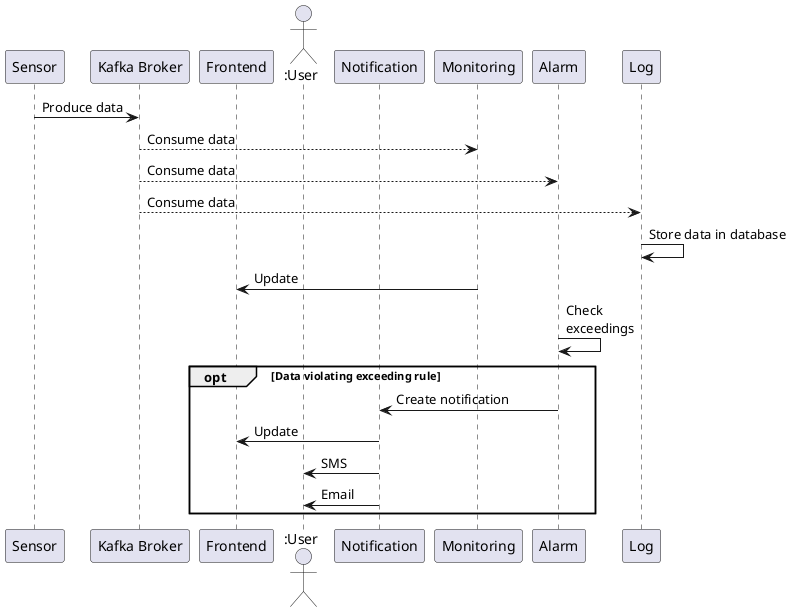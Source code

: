 @startuml
'https://plantuml.com/sequence-diagram
participant Sensor
participant "Kafka Broker"
participant Frontend
actor ":User" as User
participant Notification
participant Monitoring
participant Alarm
participant Log


Sensor -> "Kafka Broker": Produce data
"Kafka Broker" --> Monitoring: Consume data
"Kafka Broker" --> Alarm: Consume data
"Kafka Broker" --> Log: Consume data
Log -> Log: Store data in database
Monitoring -> Frontend: Update
Alarm -> Alarm: Check \nexceedings
opt Data violating exceeding rule
Alarm -> Notification: Create notification
Notification -> Frontend: Update
Notification -> User: SMS
Notification -> User: Email
end
@enduml
